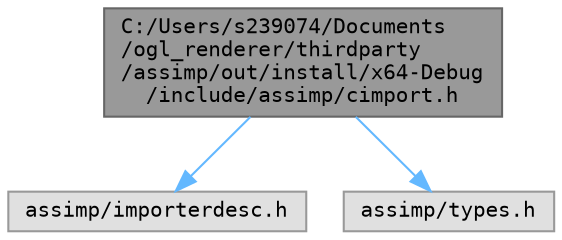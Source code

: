 digraph "C:/Users/s239074/Documents/ogl_renderer/thirdparty/assimp/out/install/x64-Debug/include/assimp/cimport.h"
{
 // LATEX_PDF_SIZE
  bgcolor="transparent";
  edge [fontname=Terminal,fontsize=10,labelfontname=Helvetica,labelfontsize=10];
  node [fontname=Terminal,fontsize=10,shape=box,height=0.2,width=0.4];
  Node1 [label="C:/Users/s239074/Documents\l/ogl_renderer/thirdparty\l/assimp/out/install/x64-Debug\l/include/assimp/cimport.h",height=0.2,width=0.4,color="gray40", fillcolor="grey60", style="filled", fontcolor="black",tooltip="Defines the C-API to the Open Asset Import Library."];
  Node1 -> Node2 [color="steelblue1",style="solid"];
  Node2 [label="assimp/importerdesc.h",height=0.2,width=0.4,color="grey60", fillcolor="#E0E0E0", style="filled",tooltip=" "];
  Node1 -> Node3 [color="steelblue1",style="solid"];
  Node3 [label="assimp/types.h",height=0.2,width=0.4,color="grey60", fillcolor="#E0E0E0", style="filled",tooltip=" "];
}
